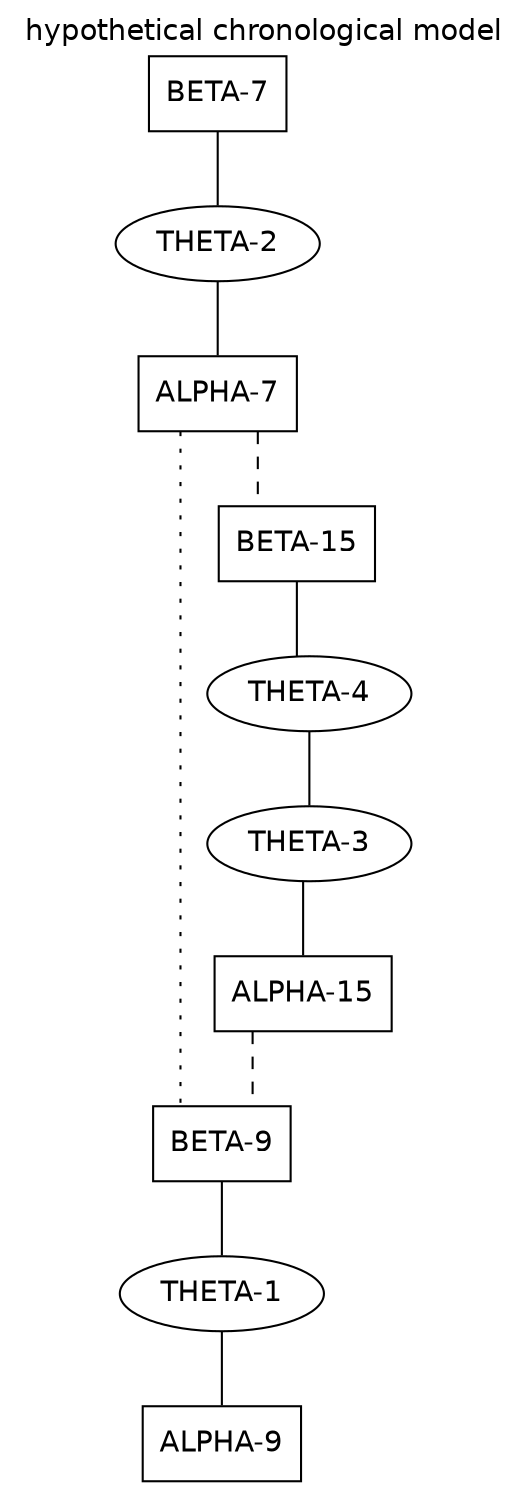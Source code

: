 digraph to_dot {
  style="";
  colorscheme="";
  dpi="";
  margin="";
  bgcolor="transparent";
  fontname=helvetica;
  fontsize=14;
  fontcolor="/x11/black";
  splines=ortho;
  page="";
  size="";
  ratio="";
  label="hypothetical chronological model";
  labelloc=t;
  "ALPHA-9" [shape=box] [style=filled] [fontname=helvetica] [fontsize=14] [colorscheme=""] [color="/x11/black"] [fillcolor="/x11/white"] [fontcolor="/x11/black"];
  "BETA-9" [shape=box] [style=filled] [fontname=helvetica] [fontsize=14] [colorscheme=""] [color="/x11/black"] [fillcolor="/x11/white"] [fontcolor="/x11/black"];
  "THETA-1" [shape=oval] [style=filled] [fontname=helvetica] [fontsize=14] [colorscheme=""] [color="/x11/black"] [fillcolor="/x11/white"] [fontcolor="/x11/black"];
  "ALPHA-7" [shape=box] [style=filled] [fontname=helvetica] [fontsize=14] [colorscheme=""] [color="/x11/black"] [fillcolor="/x11/white"] [fontcolor="/x11/black"];
  "BETA-7" [shape=box] [style=filled] [fontname=helvetica] [fontsize=14] [colorscheme=""] [color="/x11/black"] [fillcolor="/x11/white"] [fontcolor="/x11/black"];
  "THETA-2" [shape=oval] [style=filled] [fontname=helvetica] [fontsize=14] [colorscheme=""] [color="/x11/black"] [fillcolor="/x11/white"] [fontcolor="/x11/black"];
  "ALPHA-15" [shape=box] [style=filled] [fontname=helvetica] [fontsize=14] [colorscheme=""] [color="/x11/black"] [fillcolor="/x11/white"] [fontcolor="/x11/black"];
  "BETA-15" [shape=box] [style=filled] [fontname=helvetica] [fontsize=14] [colorscheme=""] [color="/x11/black"] [fillcolor="/x11/white"] [fontcolor="/x11/black"];
  "THETA-3" [shape=oval] [style=filled] [fontname=helvetica] [fontsize=14] [colorscheme=""] [color="/x11/black"] [fillcolor="/x11/white"] [fontcolor="/x11/black"];
  "THETA-4" [shape=oval] [style=filled] [fontname=helvetica] [fontsize=14] [colorscheme=""] [color="/x11/black"] [fillcolor="/x11/white"] [fontcolor="/x11/black"];
 "THETA-4" -> "THETA-3" [style=solid] [label=""] [arrowhead=none] [colorscheme=""] [color="/x11/black"] [fontname=helvetica] [fontsize=14] [fontcolor="/x11/black"];
 "BETA-9" -> "THETA-1" [style=solid] [label=""] [arrowhead=none] [colorscheme=""] [color="/x11/black"] [fontname=helvetica] [fontsize=14] [fontcolor="/x11/black"];
 "THETA-1" -> "ALPHA-9" [style=solid] [label=""] [arrowhead=none] [colorscheme=""] [color="/x11/black"] [fontname=helvetica] [fontsize=14] [fontcolor="/x11/black"];
 "BETA-7" -> "THETA-2" [style=solid] [label=""] [arrowhead=none] [colorscheme=""] [color="/x11/black"] [fontname=helvetica] [fontsize=14] [fontcolor="/x11/black"];
 "THETA-2" -> "ALPHA-7" [style=solid] [label=""] [arrowhead=none] [colorscheme=""] [color="/x11/black"] [fontname=helvetica] [fontsize=14] [fontcolor="/x11/black"];
 "THETA-3" -> "ALPHA-15" [style=solid] [label=""] [arrowhead=none] [colorscheme=""] [color="/x11/black"] [fontname=helvetica] [fontsize=14] [fontcolor="/x11/black"];
 "BETA-15" -> "THETA-4" [style=solid] [label=""] [arrowhead=none] [colorscheme=""] [color="/x11/black"] [fontname=helvetica] [fontsize=14] [fontcolor="/x11/black"];
 "ALPHA-15" -> "BETA-9" [style=dashed] [label=""] [arrowhead=none] [colorscheme=""] [color="/x11/black"] [fontname=helvetica] [fontsize=14] [fontcolor="/x11/black"];
 "ALPHA-7" -> "BETA-9" [style=dotted] [label=""] [arrowhead=none] [colorscheme=""] [color="/x11/black"] [fontname=helvetica] [fontsize=14] [fontcolor="/x11/black"];
 "ALPHA-7" -> "BETA-15" [style=dashed] [label=""] [arrowhead=none] [colorscheme=""] [color="/x11/black"] [fontname=helvetica] [fontsize=14] [fontcolor="/x11/black"];
}

